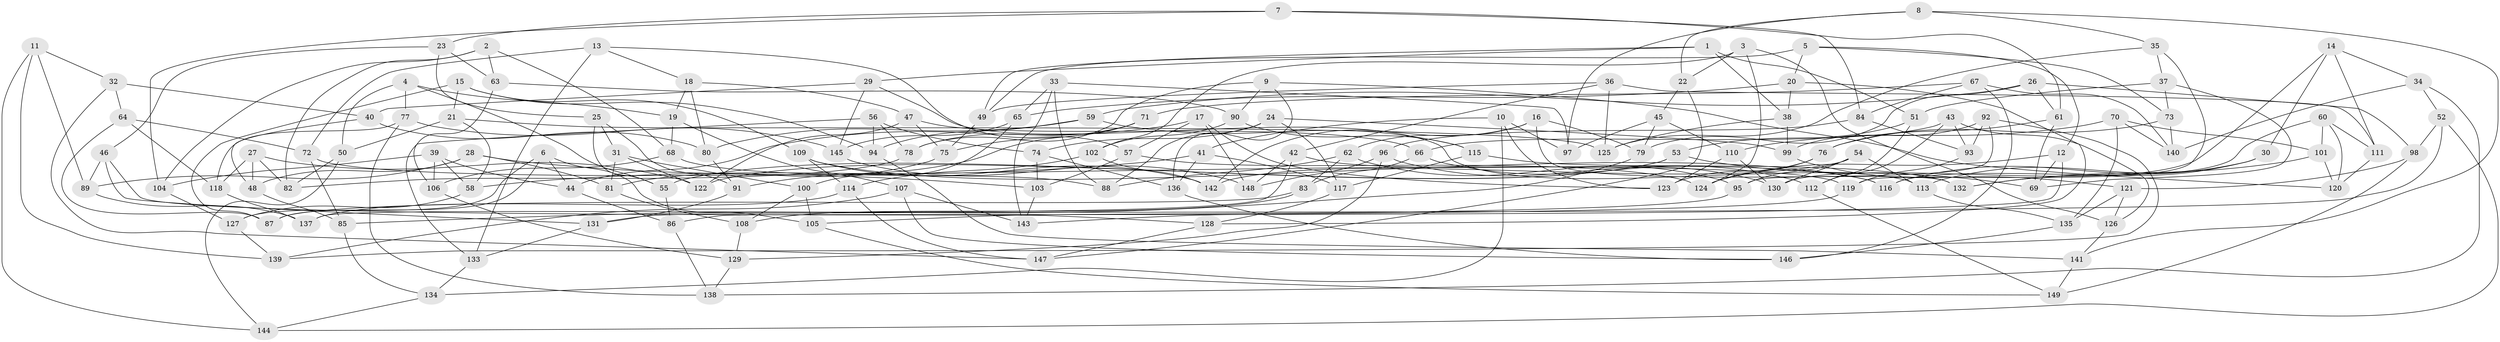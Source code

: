 // Generated by graph-tools (version 1.1) at 2025/02/03/09/25 03:02:53]
// undirected, 149 vertices, 298 edges
graph export_dot {
graph [start="1"]
  node [color=gray90,style=filled];
  1;
  2;
  3;
  4;
  5;
  6;
  7;
  8;
  9;
  10;
  11;
  12;
  13;
  14;
  15;
  16;
  17;
  18;
  19;
  20;
  21;
  22;
  23;
  24;
  25;
  26;
  27;
  28;
  29;
  30;
  31;
  32;
  33;
  34;
  35;
  36;
  37;
  38;
  39;
  40;
  41;
  42;
  43;
  44;
  45;
  46;
  47;
  48;
  49;
  50;
  51;
  52;
  53;
  54;
  55;
  56;
  57;
  58;
  59;
  60;
  61;
  62;
  63;
  64;
  65;
  66;
  67;
  68;
  69;
  70;
  71;
  72;
  73;
  74;
  75;
  76;
  77;
  78;
  79;
  80;
  81;
  82;
  83;
  84;
  85;
  86;
  87;
  88;
  89;
  90;
  91;
  92;
  93;
  94;
  95;
  96;
  97;
  98;
  99;
  100;
  101;
  102;
  103;
  104;
  105;
  106;
  107;
  108;
  109;
  110;
  111;
  112;
  113;
  114;
  115;
  116;
  117;
  118;
  119;
  120;
  121;
  122;
  123;
  124;
  125;
  126;
  127;
  128;
  129;
  130;
  131;
  132;
  133;
  134;
  135;
  136;
  137;
  138;
  139;
  140;
  141;
  142;
  143;
  144;
  145;
  146;
  147;
  148;
  149;
  1 -- 38;
  1 -- 29;
  1 -- 49;
  1 -- 51;
  2 -- 82;
  2 -- 104;
  2 -- 63;
  2 -- 68;
  3 -- 126;
  3 -- 124;
  3 -- 102;
  3 -- 22;
  4 -- 19;
  4 -- 77;
  4 -- 50;
  4 -- 55;
  5 -- 12;
  5 -- 20;
  5 -- 73;
  5 -- 49;
  6 -- 105;
  6 -- 127;
  6 -- 44;
  6 -- 87;
  7 -- 104;
  7 -- 23;
  7 -- 61;
  7 -- 84;
  8 -- 141;
  8 -- 35;
  8 -- 97;
  8 -- 22;
  9 -- 90;
  9 -- 78;
  9 -- 120;
  9 -- 136;
  10 -- 41;
  10 -- 134;
  10 -- 123;
  10 -- 97;
  11 -- 139;
  11 -- 89;
  11 -- 144;
  11 -- 32;
  12 -- 86;
  12 -- 69;
  12 -- 124;
  13 -- 72;
  13 -- 18;
  13 -- 133;
  13 -- 57;
  14 -- 111;
  14 -- 34;
  14 -- 130;
  14 -- 30;
  15 -- 21;
  15 -- 94;
  15 -- 109;
  15 -- 87;
  16 -- 79;
  16 -- 62;
  16 -- 132;
  16 -- 142;
  17 -- 57;
  17 -- 44;
  17 -- 123;
  17 -- 148;
  18 -- 47;
  18 -- 19;
  18 -- 80;
  19 -- 107;
  19 -- 68;
  20 -- 128;
  20 -- 65;
  20 -- 38;
  21 -- 58;
  21 -- 50;
  21 -- 125;
  22 -- 45;
  22 -- 147;
  23 -- 63;
  23 -- 46;
  23 -- 25;
  24 -- 99;
  24 -- 74;
  24 -- 117;
  24 -- 88;
  25 -- 55;
  25 -- 31;
  25 -- 91;
  26 -- 59;
  26 -- 61;
  26 -- 79;
  26 -- 98;
  27 -- 82;
  27 -- 48;
  27 -- 118;
  27 -- 122;
  28 -- 89;
  28 -- 48;
  28 -- 81;
  28 -- 103;
  29 -- 113;
  29 -- 40;
  29 -- 145;
  30 -- 116;
  30 -- 132;
  30 -- 113;
  31 -- 122;
  31 -- 81;
  31 -- 100;
  32 -- 64;
  32 -- 40;
  32 -- 147;
  33 -- 65;
  33 -- 97;
  33 -- 143;
  33 -- 88;
  34 -- 140;
  34 -- 52;
  34 -- 138;
  35 -- 125;
  35 -- 37;
  35 -- 119;
  36 -- 49;
  36 -- 42;
  36 -- 125;
  36 -- 111;
  37 -- 73;
  37 -- 51;
  37 -- 69;
  38 -- 99;
  38 -- 125;
  39 -- 44;
  39 -- 58;
  39 -- 106;
  39 -- 104;
  40 -- 80;
  40 -- 48;
  41 -- 117;
  41 -- 136;
  41 -- 58;
  42 -- 116;
  42 -- 137;
  42 -- 148;
  43 -- 93;
  43 -- 112;
  43 -- 66;
  43 -- 126;
  44 -- 86;
  45 -- 110;
  45 -- 97;
  45 -- 79;
  46 -- 89;
  46 -- 131;
  46 -- 128;
  47 -- 66;
  47 -- 122;
  47 -- 75;
  48 -- 85;
  49 -- 75;
  50 -- 144;
  50 -- 82;
  51 -- 112;
  51 -- 53;
  52 -- 144;
  52 -- 98;
  52 -- 131;
  53 -- 69;
  53 -- 55;
  53 -- 122;
  54 -- 142;
  54 -- 130;
  54 -- 113;
  54 -- 95;
  55 -- 86;
  56 -- 94;
  56 -- 78;
  56 -- 74;
  56 -- 133;
  57 -- 103;
  57 -- 124;
  58 -- 127;
  59 -- 94;
  59 -- 80;
  59 -- 115;
  60 -- 101;
  60 -- 111;
  60 -- 120;
  60 -- 116;
  61 -- 76;
  61 -- 69;
  62 -- 95;
  62 -- 88;
  62 -- 83;
  63 -- 90;
  63 -- 106;
  64 -- 72;
  64 -- 87;
  64 -- 118;
  65 -- 145;
  65 -- 100;
  66 -- 112;
  66 -- 83;
  67 -- 84;
  67 -- 71;
  67 -- 146;
  67 -- 140;
  68 -- 106;
  68 -- 88;
  70 -- 101;
  70 -- 140;
  70 -- 135;
  70 -- 110;
  71 -- 75;
  71 -- 91;
  71 -- 78;
  72 -- 85;
  72 -- 119;
  73 -- 140;
  73 -- 76;
  74 -- 103;
  74 -- 136;
  75 -- 81;
  76 -- 124;
  76 -- 123;
  77 -- 138;
  77 -- 118;
  77 -- 145;
  78 -- 82;
  79 -- 85;
  80 -- 91;
  81 -- 108;
  83 -- 87;
  83 -- 108;
  84 -- 93;
  84 -- 96;
  85 -- 134;
  86 -- 138;
  89 -- 137;
  90 -- 102;
  90 -- 115;
  91 -- 131;
  92 -- 139;
  92 -- 95;
  92 -- 93;
  92 -- 99;
  93 -- 119;
  94 -- 141;
  95 -- 105;
  96 -- 130;
  96 -- 148;
  96 -- 129;
  98 -- 149;
  98 -- 121;
  99 -- 121;
  100 -- 108;
  100 -- 105;
  101 -- 132;
  101 -- 120;
  102 -- 142;
  102 -- 114;
  103 -- 143;
  104 -- 127;
  105 -- 149;
  106 -- 129;
  107 -- 143;
  107 -- 139;
  107 -- 146;
  108 -- 129;
  109 -- 116;
  109 -- 142;
  109 -- 114;
  110 -- 123;
  110 -- 130;
  111 -- 120;
  112 -- 149;
  113 -- 135;
  114 -- 147;
  114 -- 137;
  115 -- 132;
  115 -- 117;
  117 -- 128;
  118 -- 137;
  119 -- 143;
  121 -- 126;
  121 -- 135;
  126 -- 141;
  127 -- 139;
  128 -- 147;
  129 -- 138;
  131 -- 133;
  133 -- 134;
  134 -- 144;
  135 -- 146;
  136 -- 146;
  141 -- 149;
  145 -- 148;
}
